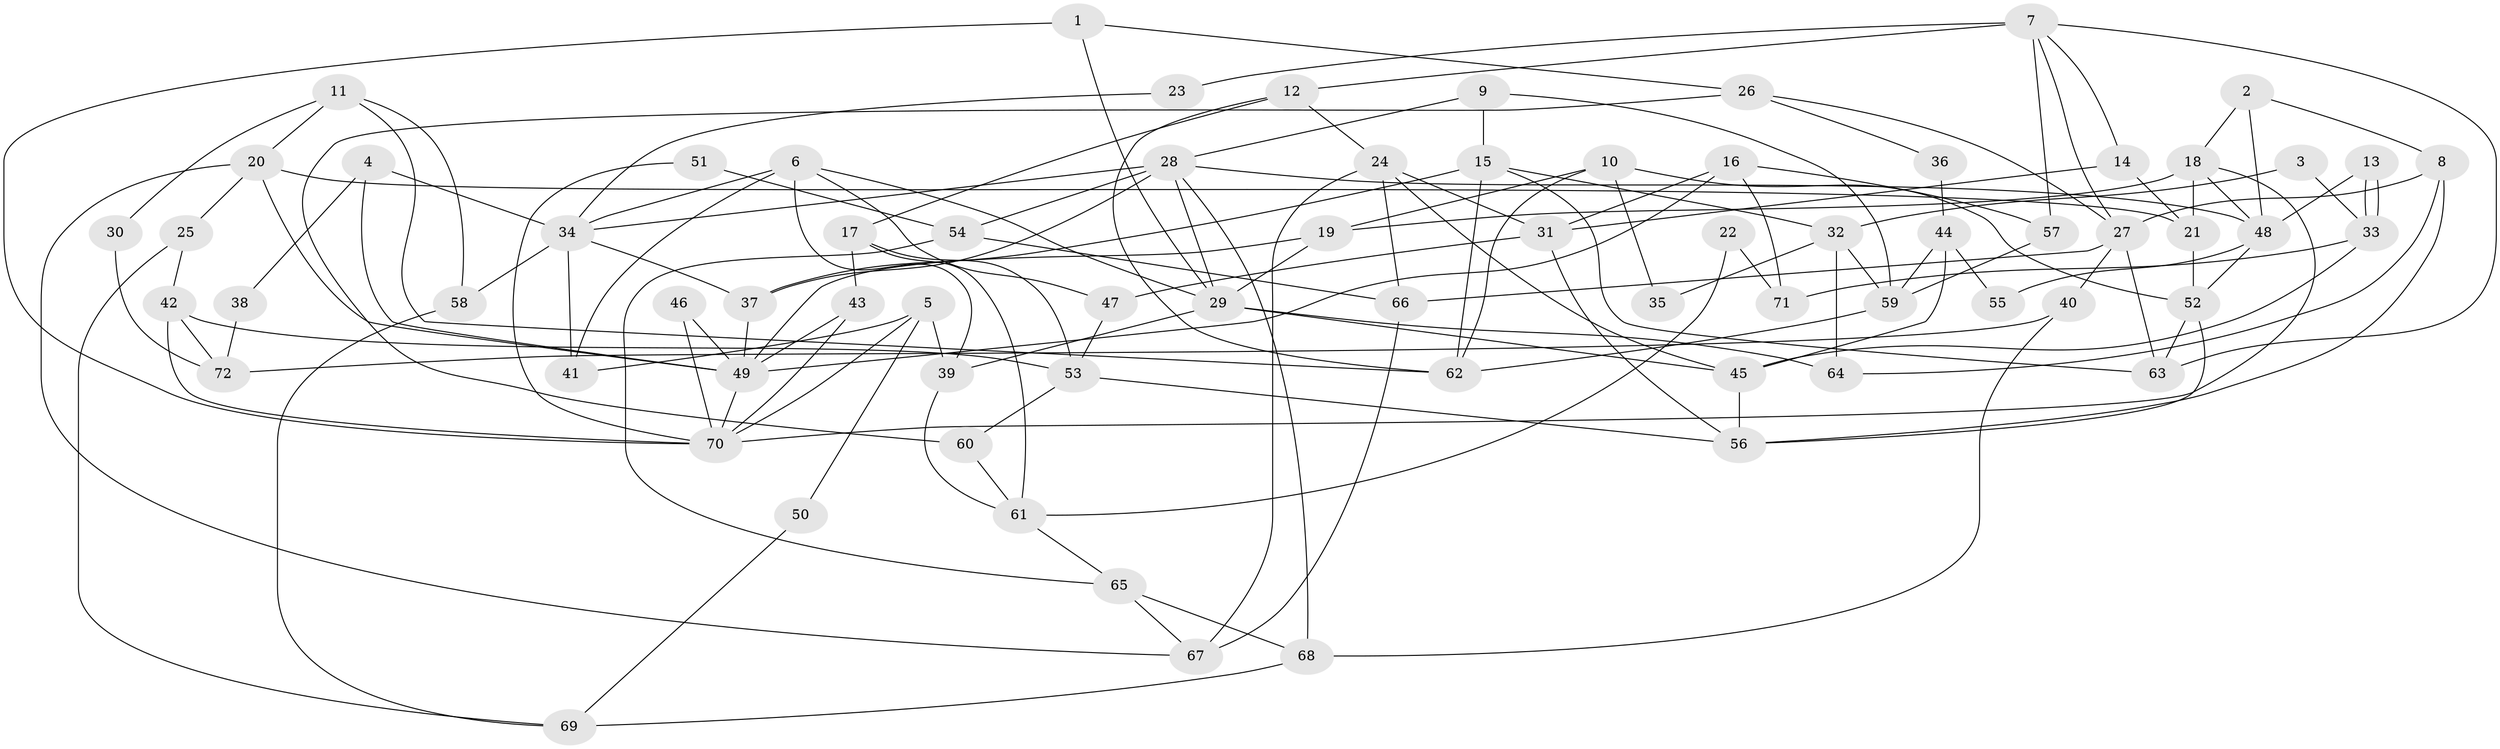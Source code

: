 // coarse degree distribution, {4: 0.25, 6: 0.1388888888888889, 5: 0.2777777777777778, 2: 0.1111111111111111, 3: 0.08333333333333333, 11: 0.027777777777777776, 8: 0.08333333333333333, 10: 0.027777777777777776}
// Generated by graph-tools (version 1.1) at 2025/37/03/04/25 23:37:07]
// undirected, 72 vertices, 144 edges
graph export_dot {
  node [color=gray90,style=filled];
  1;
  2;
  3;
  4;
  5;
  6;
  7;
  8;
  9;
  10;
  11;
  12;
  13;
  14;
  15;
  16;
  17;
  18;
  19;
  20;
  21;
  22;
  23;
  24;
  25;
  26;
  27;
  28;
  29;
  30;
  31;
  32;
  33;
  34;
  35;
  36;
  37;
  38;
  39;
  40;
  41;
  42;
  43;
  44;
  45;
  46;
  47;
  48;
  49;
  50;
  51;
  52;
  53;
  54;
  55;
  56;
  57;
  58;
  59;
  60;
  61;
  62;
  63;
  64;
  65;
  66;
  67;
  68;
  69;
  70;
  71;
  72;
  1 -- 29;
  1 -- 70;
  1 -- 26;
  2 -- 48;
  2 -- 18;
  2 -- 8;
  3 -- 32;
  3 -- 33;
  4 -- 34;
  4 -- 49;
  4 -- 38;
  5 -- 39;
  5 -- 41;
  5 -- 50;
  5 -- 70;
  6 -- 47;
  6 -- 34;
  6 -- 29;
  6 -- 39;
  6 -- 41;
  7 -- 27;
  7 -- 63;
  7 -- 12;
  7 -- 14;
  7 -- 23;
  7 -- 57;
  8 -- 56;
  8 -- 27;
  8 -- 64;
  9 -- 15;
  9 -- 28;
  9 -- 59;
  10 -- 62;
  10 -- 52;
  10 -- 19;
  10 -- 35;
  11 -- 20;
  11 -- 58;
  11 -- 30;
  11 -- 62;
  12 -- 17;
  12 -- 24;
  12 -- 62;
  13 -- 33;
  13 -- 33;
  13 -- 48;
  14 -- 21;
  14 -- 31;
  15 -- 32;
  15 -- 62;
  15 -- 37;
  15 -- 63;
  16 -- 49;
  16 -- 57;
  16 -- 31;
  16 -- 71;
  17 -- 61;
  17 -- 43;
  17 -- 53;
  18 -- 48;
  18 -- 19;
  18 -- 21;
  18 -- 70;
  19 -- 29;
  19 -- 49;
  20 -- 67;
  20 -- 49;
  20 -- 21;
  20 -- 25;
  21 -- 52;
  22 -- 61;
  22 -- 71;
  23 -- 34;
  24 -- 31;
  24 -- 45;
  24 -- 66;
  24 -- 67;
  25 -- 42;
  25 -- 69;
  26 -- 27;
  26 -- 36;
  26 -- 60;
  27 -- 63;
  27 -- 40;
  27 -- 66;
  28 -- 37;
  28 -- 29;
  28 -- 34;
  28 -- 48;
  28 -- 54;
  28 -- 68;
  29 -- 39;
  29 -- 45;
  29 -- 64;
  30 -- 72;
  31 -- 47;
  31 -- 56;
  32 -- 64;
  32 -- 59;
  32 -- 35;
  33 -- 45;
  33 -- 71;
  34 -- 37;
  34 -- 41;
  34 -- 58;
  36 -- 44;
  37 -- 49;
  38 -- 72;
  39 -- 61;
  40 -- 68;
  40 -- 72;
  42 -- 53;
  42 -- 70;
  42 -- 72;
  43 -- 70;
  43 -- 49;
  44 -- 59;
  44 -- 45;
  44 -- 55;
  45 -- 56;
  46 -- 70;
  46 -- 49;
  47 -- 53;
  48 -- 52;
  48 -- 55;
  49 -- 70;
  50 -- 69;
  51 -- 54;
  51 -- 70;
  52 -- 56;
  52 -- 63;
  53 -- 56;
  53 -- 60;
  54 -- 66;
  54 -- 65;
  57 -- 59;
  58 -- 69;
  59 -- 62;
  60 -- 61;
  61 -- 65;
  65 -- 67;
  65 -- 68;
  66 -- 67;
  68 -- 69;
}
